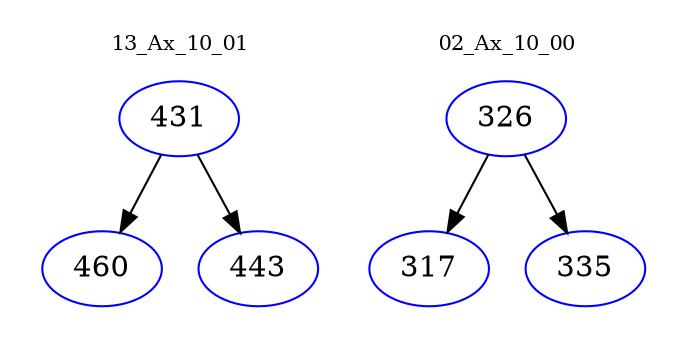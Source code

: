 digraph{
subgraph cluster_0 {
color = white
label = "13_Ax_10_01";
fontsize=10;
T0_431 [label="431", color="blue"]
T0_431 -> T0_460 [color="black"]
T0_460 [label="460", color="blue"]
T0_431 -> T0_443 [color="black"]
T0_443 [label="443", color="blue"]
}
subgraph cluster_1 {
color = white
label = "02_Ax_10_00";
fontsize=10;
T1_326 [label="326", color="blue"]
T1_326 -> T1_317 [color="black"]
T1_317 [label="317", color="blue"]
T1_326 -> T1_335 [color="black"]
T1_335 [label="335", color="blue"]
}
}
